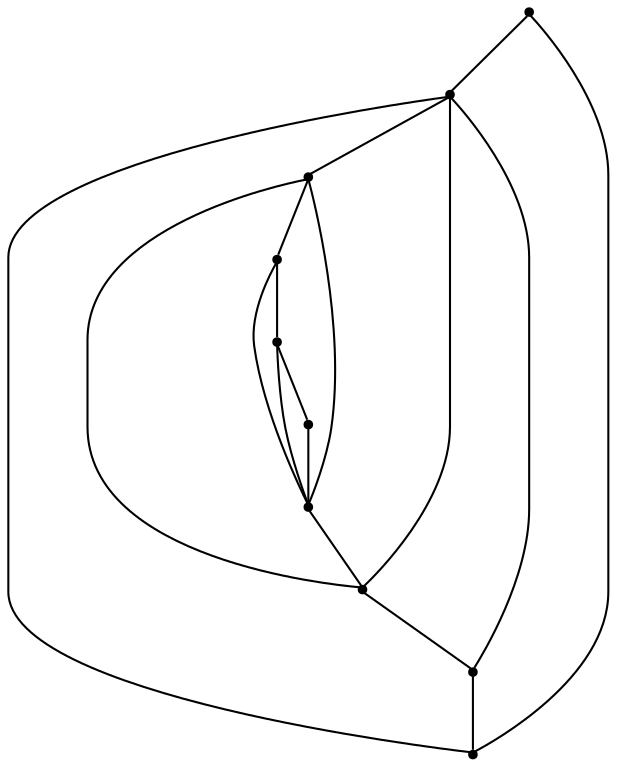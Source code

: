 graph {
  node [shape=point,comment="{\"directed\":false,\"doi\":\"10.1007/978-3-031-49272-3_1\",\"figure\":\"7 (3)\"}"]

  v0 [pos="868.0007873364378,486.26547740985023"]
  v1 [pos="790.9895700322061,486.26547740985023"]
  v2 [pos="829.4935969224316,553.0148998297703"]
  v3 [pos="713.9772558277691,486.26547740985023"]
  v4 [pos="752.4813463064124,553.0148998297703"]
  v5 [pos="752.4854795535629,419.5142268453267"]
  v6 [pos="675.7878326341038,418.26608098847817"]
  v7 [pos="713.9814526633372,352.7606394350927"]
  v8 [pos="636.971268670893,352.7606394350927"]
  v9 [pos="598.4630449450992,419.5142268453267"]

  v0 -- v1 [id="-1",pos="868.0007873364378,486.26547740985023 790.9895700322061,486.26547740985023 790.9895700322061,486.26547740985023 790.9895700322061,486.26547740985023"]
  v9 -- v6 [id="-2",pos="598.4630449450992,419.5142268453267 675.7878326341038,418.26608098847817 675.7878326341038,418.26608098847817 675.7878326341038,418.26608098847817"]
  v2 -- v0 [id="-3",pos="829.4935969224316,553.0148998297703 868.0007873364378,486.26547740985023 868.0007873364378,486.26547740985023 868.0007873364378,486.26547740985023"]
  v8 -- v9 [id="-4",pos="636.971268670893,352.7606394350927 598.4630449450992,419.5142268453267 598.4630449450992,419.5142268453267 598.4630449450992,419.5142268453267"]
  v8 -- v6 [id="-5",pos="636.971268670893,352.7606394350927 675.7878326341038,418.26608098847817 675.7878326341038,418.26608098847817 675.7878326341038,418.26608098847817"]
  v6 -- v5 [id="-6",pos="675.7878326341038,418.26608098847817 752.4854795535629,419.5142268453267 752.4854795535629,419.5142268453267 752.4854795535629,419.5142268453267"]
  v6 -- v7 [id="-8",pos="675.7878326341038,418.26608098847817 713.9814526633372,352.7606394350927 713.9814526633372,352.7606394350927 713.9814526633372,352.7606394350927"]
  v6 -- v3 [id="-9",pos="675.7878326341038,418.26608098847817 713.9772558277691,486.26547740985023 713.9772558277691,486.26547740985023 713.9772558277691,486.26547740985023"]
  v2 -- v1 [id="-10",pos="829.4935969224316,553.0148998297703 790.9895700322061,486.26547740985023 790.9895700322061,486.26547740985023 790.9895700322061,486.26547740985023"]
  v3 -- v1 [id="-12",pos="713.9772558277691,486.26547740985023 790.9895700322061,486.26547740985023 790.9895700322061,486.26547740985023 790.9895700322061,486.26547740985023"]
  v3 -- v5 [id="-13",pos="713.9772558277691,486.26547740985023 752.4854795535629,419.5142268453267 752.4854795535629,419.5142268453267 752.4854795535629,419.5142268453267"]
  v3 -- v4 [id="-14",pos="713.9772558277691,486.26547740985023 752.4813463064124,553.0148998297703 752.4813463064124,553.0148998297703 752.4813463064124,553.0148998297703"]
  v7 -- v8 [id="-15",pos="713.9814526633372,352.7606394350927 636.971268670893,352.7606394350927 636.971268670893,352.7606394350927 636.971268670893,352.7606394350927"]
  v1 -- v4 [id="-18",pos="790.9895700322061,486.26547740985023 752.4813463064124,553.0148998297703 752.4813463064124,553.0148998297703 752.4813463064124,553.0148998297703"]
  v4 -- v2 [id="-19",pos="752.4813463064124,553.0148998297703 829.4935969224316,553.0148998297703 829.4935969224316,553.0148998297703 829.4935969224316,553.0148998297703"]
  v5 -- v7 [id="-21",pos="752.4854795535629,419.5142268453267 713.9814526633372,352.7606394350927 713.9814526633372,352.7606394350927 713.9814526633372,352.7606394350927"]
  v1 -- v5 [id="-24",pos="790.9895700322061,486.26547740985023 752.4854795535629,419.5142268453267 752.4854795535629,419.5142268453267 752.4854795535629,419.5142268453267"]
}